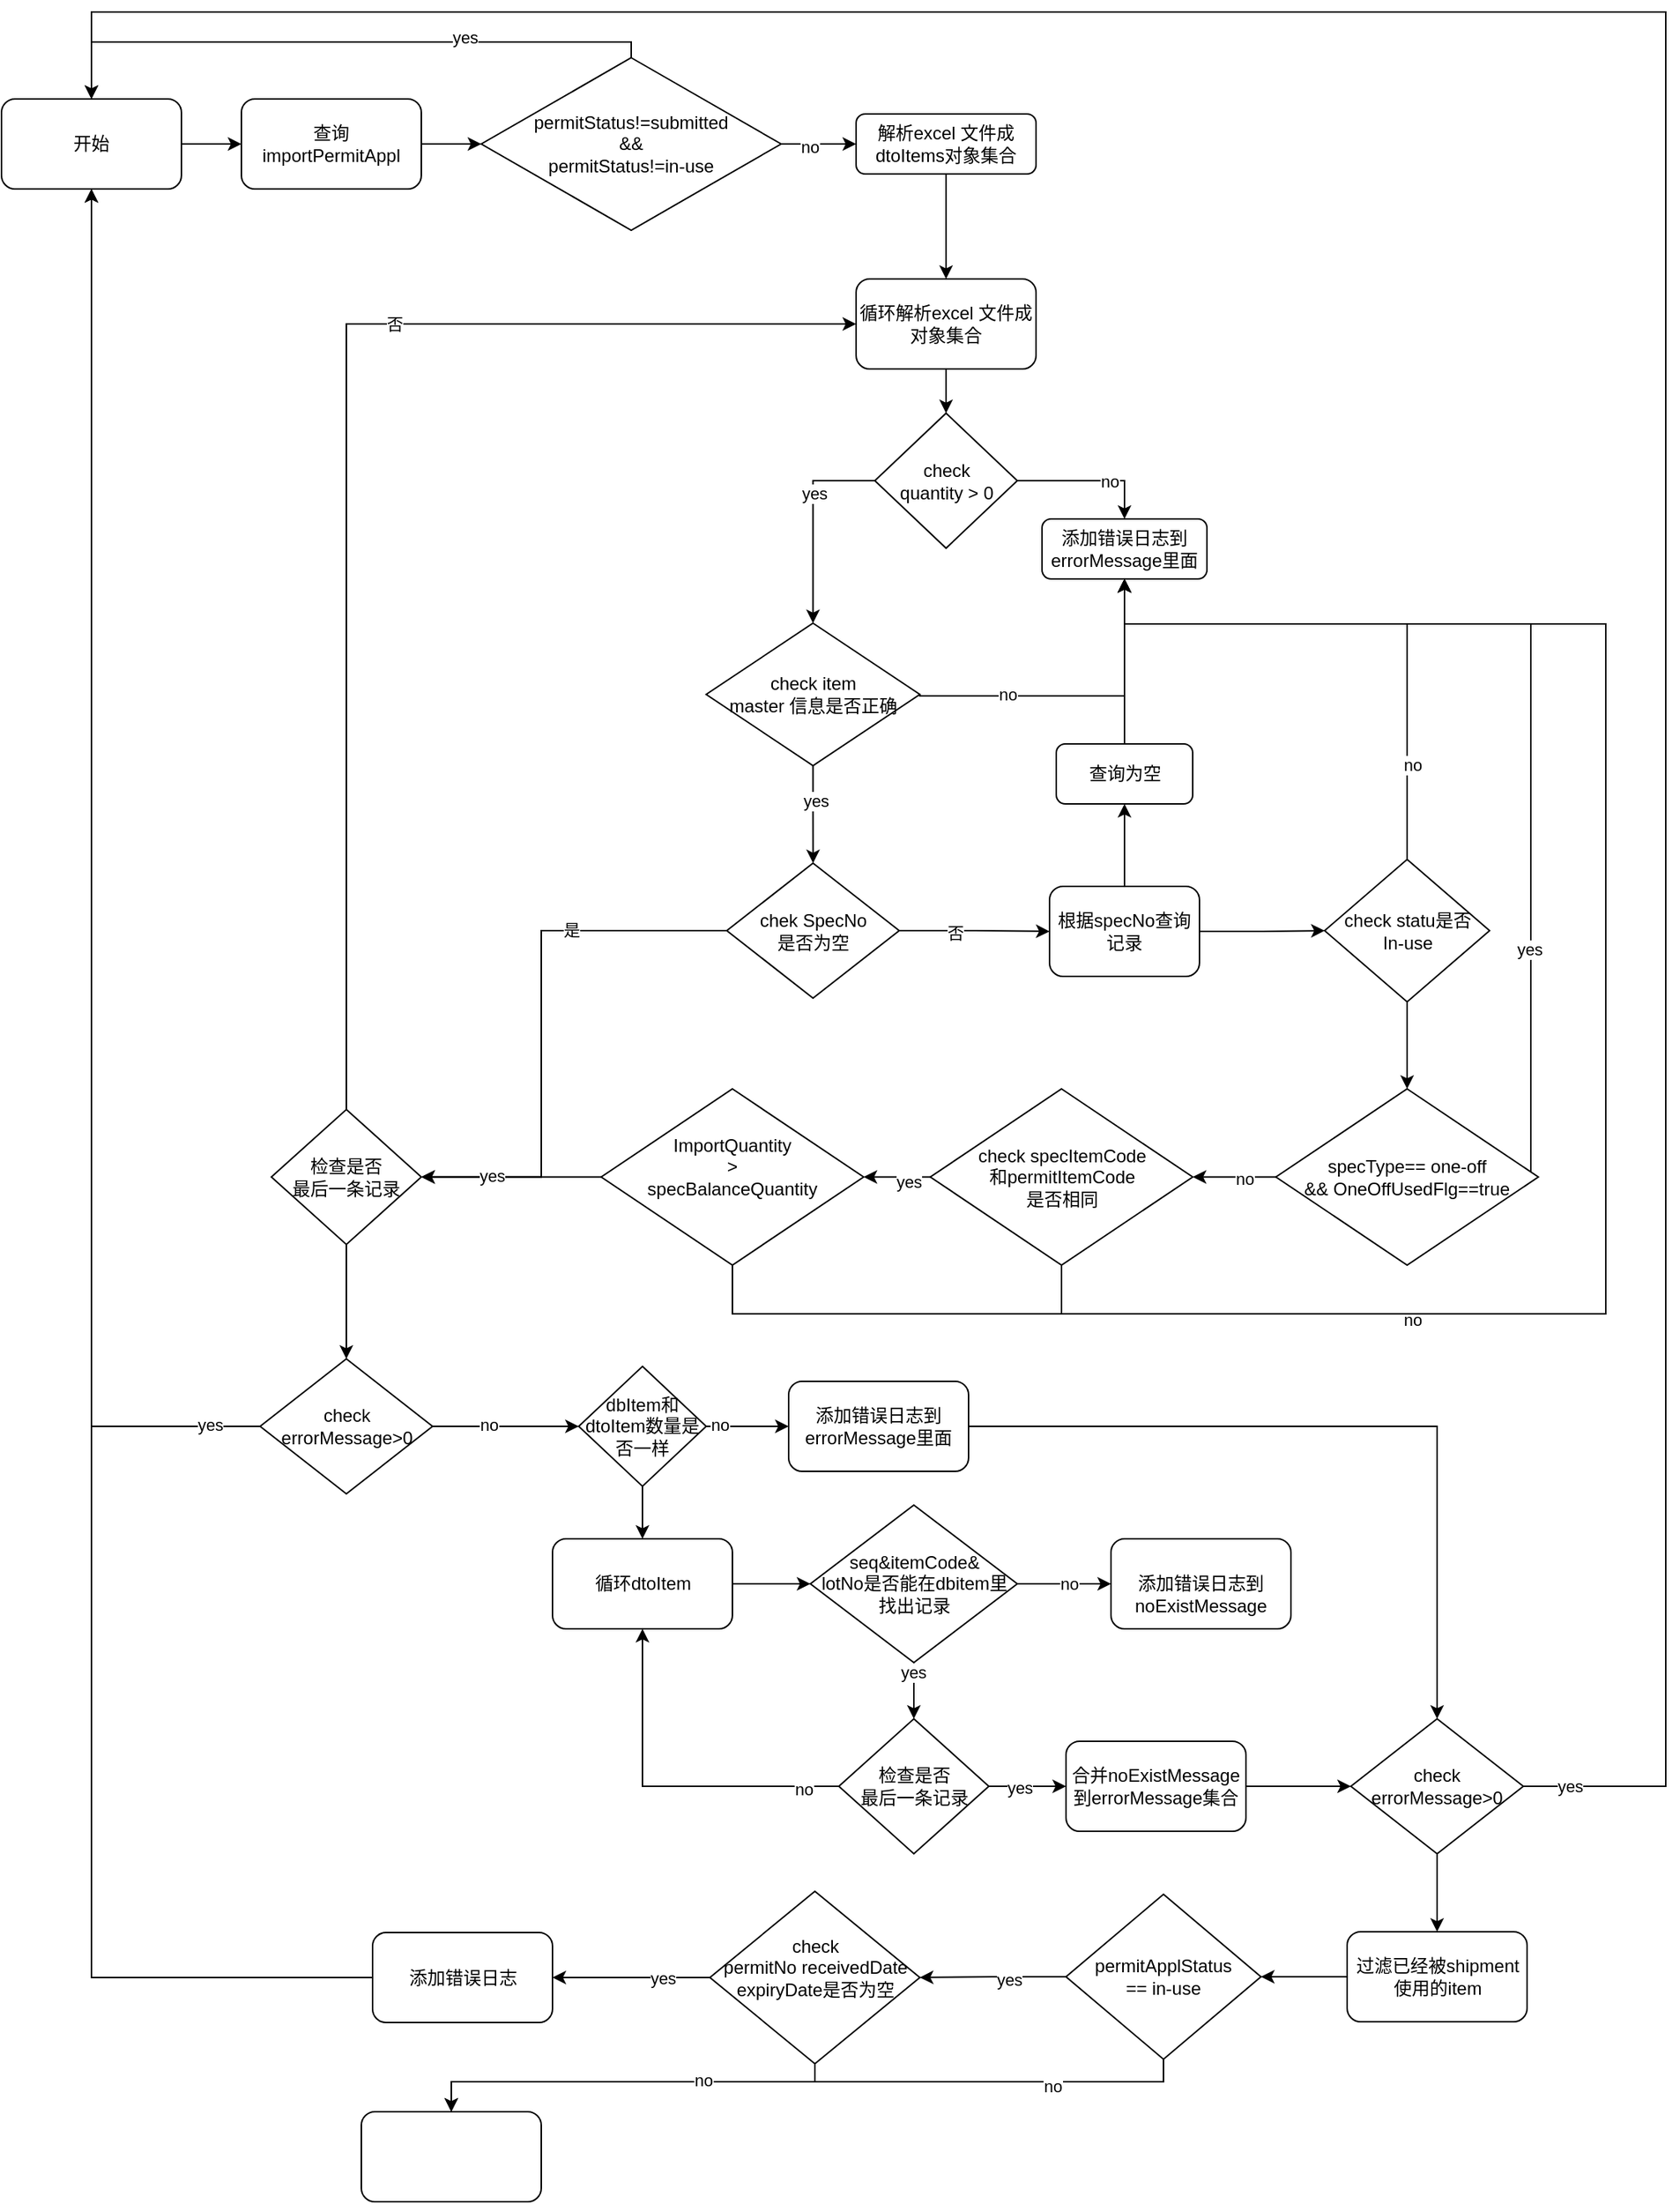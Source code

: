 <mxfile version="20.4.0" type="github">
  <diagram id="C5RBs43oDa-KdzZeNtuy" name="Page-1">
    <mxGraphModel dx="1422" dy="780" grid="1" gridSize="10" guides="1" tooltips="1" connect="1" arrows="1" fold="1" page="1" pageScale="1" pageWidth="1169" pageHeight="1654" math="0" shadow="0">
      <root>
        <mxCell id="WIyWlLk6GJQsqaUBKTNV-0" />
        <mxCell id="WIyWlLk6GJQsqaUBKTNV-1" parent="WIyWlLk6GJQsqaUBKTNV-0" />
        <mxCell id="nQuOsH5TMNyaBFGdxfSk-2" value="" style="edgeStyle=orthogonalEdgeStyle;rounded=0;orthogonalLoop=1;jettySize=auto;html=1;" edge="1" parent="WIyWlLk6GJQsqaUBKTNV-1" source="nQuOsH5TMNyaBFGdxfSk-0" target="nQuOsH5TMNyaBFGdxfSk-1">
          <mxGeometry relative="1" as="geometry" />
        </mxCell>
        <mxCell id="nQuOsH5TMNyaBFGdxfSk-0" value="开始" style="rounded=1;whiteSpace=wrap;html=1;" vertex="1" parent="WIyWlLk6GJQsqaUBKTNV-1">
          <mxGeometry x="30" y="68" width="120" height="60" as="geometry" />
        </mxCell>
        <mxCell id="nQuOsH5TMNyaBFGdxfSk-4" value="" style="edgeStyle=orthogonalEdgeStyle;rounded=0;orthogonalLoop=1;jettySize=auto;html=1;" edge="1" parent="WIyWlLk6GJQsqaUBKTNV-1" source="nQuOsH5TMNyaBFGdxfSk-1" target="nQuOsH5TMNyaBFGdxfSk-3">
          <mxGeometry relative="1" as="geometry" />
        </mxCell>
        <mxCell id="nQuOsH5TMNyaBFGdxfSk-1" value="&lt;div&gt;查询&lt;/div&gt;&lt;div&gt;importPermitAppl&lt;br&gt;&lt;/div&gt;" style="rounded=1;whiteSpace=wrap;html=1;" vertex="1" parent="WIyWlLk6GJQsqaUBKTNV-1">
          <mxGeometry x="190" y="68" width="120" height="60" as="geometry" />
        </mxCell>
        <mxCell id="nQuOsH5TMNyaBFGdxfSk-5" style="edgeStyle=orthogonalEdgeStyle;rounded=0;orthogonalLoop=1;jettySize=auto;html=1;exitX=0.5;exitY=0;exitDx=0;exitDy=0;entryX=0.5;entryY=0;entryDx=0;entryDy=0;" edge="1" parent="WIyWlLk6GJQsqaUBKTNV-1" source="nQuOsH5TMNyaBFGdxfSk-3" target="nQuOsH5TMNyaBFGdxfSk-0">
          <mxGeometry relative="1" as="geometry">
            <Array as="points">
              <mxPoint x="450" y="30" />
              <mxPoint x="90" y="30" />
            </Array>
          </mxGeometry>
        </mxCell>
        <mxCell id="nQuOsH5TMNyaBFGdxfSk-6" value="yes" style="edgeLabel;html=1;align=center;verticalAlign=middle;resizable=0;points=[];" vertex="1" connectable="0" parent="nQuOsH5TMNyaBFGdxfSk-5">
          <mxGeometry x="-0.399" y="-3" relative="1" as="geometry">
            <mxPoint x="1" as="offset" />
          </mxGeometry>
        </mxCell>
        <mxCell id="nQuOsH5TMNyaBFGdxfSk-8" value="" style="edgeStyle=orthogonalEdgeStyle;rounded=0;orthogonalLoop=1;jettySize=auto;html=1;entryX=0;entryY=0.5;entryDx=0;entryDy=0;" edge="1" parent="WIyWlLk6GJQsqaUBKTNV-1" source="nQuOsH5TMNyaBFGdxfSk-3" target="nQuOsH5TMNyaBFGdxfSk-11">
          <mxGeometry relative="1" as="geometry">
            <mxPoint x="730" y="98" as="targetPoint" />
          </mxGeometry>
        </mxCell>
        <mxCell id="nQuOsH5TMNyaBFGdxfSk-9" value="no" style="edgeLabel;html=1;align=center;verticalAlign=middle;resizable=0;points=[];" vertex="1" connectable="0" parent="nQuOsH5TMNyaBFGdxfSk-8">
          <mxGeometry x="-0.233" y="-2" relative="1" as="geometry">
            <mxPoint as="offset" />
          </mxGeometry>
        </mxCell>
        <mxCell id="nQuOsH5TMNyaBFGdxfSk-3" value="&lt;div&gt;permitStatus!=submitted&lt;/div&gt;&lt;div&gt;&amp;amp;&amp;amp;&lt;/div&gt;&lt;div&gt;permitStatus!=in-use&lt;/div&gt;" style="rhombus;whiteSpace=wrap;html=1;" vertex="1" parent="WIyWlLk6GJQsqaUBKTNV-1">
          <mxGeometry x="350" y="40.5" width="200" height="115" as="geometry" />
        </mxCell>
        <mxCell id="nQuOsH5TMNyaBFGdxfSk-58" value="" style="edgeStyle=orthogonalEdgeStyle;rounded=0;orthogonalLoop=1;jettySize=auto;html=1;" edge="1" parent="WIyWlLk6GJQsqaUBKTNV-1" source="nQuOsH5TMNyaBFGdxfSk-11" target="nQuOsH5TMNyaBFGdxfSk-25">
          <mxGeometry relative="1" as="geometry" />
        </mxCell>
        <mxCell id="nQuOsH5TMNyaBFGdxfSk-11" value="解析excel 文件成dtoItems对象集合" style="rounded=1;whiteSpace=wrap;html=1;fontSize=12;glass=0;strokeWidth=1;shadow=0;" vertex="1" parent="WIyWlLk6GJQsqaUBKTNV-1">
          <mxGeometry x="600" y="78" width="120" height="40" as="geometry" />
        </mxCell>
        <mxCell id="nQuOsH5TMNyaBFGdxfSk-13" value="" style="edgeStyle=orthogonalEdgeStyle;rounded=0;orthogonalLoop=1;jettySize=auto;html=1;entryX=0.5;entryY=0;entryDx=0;entryDy=0;" edge="1" parent="WIyWlLk6GJQsqaUBKTNV-1" source="nQuOsH5TMNyaBFGdxfSk-17" target="nQuOsH5TMNyaBFGdxfSk-23">
          <mxGeometry relative="1" as="geometry">
            <mxPoint x="520" y="233" as="targetPoint" />
          </mxGeometry>
        </mxCell>
        <mxCell id="nQuOsH5TMNyaBFGdxfSk-14" value="no" style="edgeLabel;html=1;align=center;verticalAlign=middle;resizable=0;points=[];" vertex="1" connectable="0" parent="nQuOsH5TMNyaBFGdxfSk-13">
          <mxGeometry x="-0.774" y="-2" relative="1" as="geometry">
            <mxPoint x="50" y="-2" as="offset" />
          </mxGeometry>
        </mxCell>
        <mxCell id="nQuOsH5TMNyaBFGdxfSk-15" value="" style="edgeStyle=orthogonalEdgeStyle;rounded=0;orthogonalLoop=1;jettySize=auto;html=1;exitX=0;exitY=0.5;exitDx=0;exitDy=0;" edge="1" parent="WIyWlLk6GJQsqaUBKTNV-1" source="nQuOsH5TMNyaBFGdxfSk-17" target="nQuOsH5TMNyaBFGdxfSk-22">
          <mxGeometry relative="1" as="geometry" />
        </mxCell>
        <mxCell id="nQuOsH5TMNyaBFGdxfSk-16" value="yes" style="edgeLabel;html=1;align=center;verticalAlign=middle;resizable=0;points=[];" vertex="1" connectable="0" parent="nQuOsH5TMNyaBFGdxfSk-15">
          <mxGeometry x="-0.271" relative="1" as="geometry">
            <mxPoint as="offset" />
          </mxGeometry>
        </mxCell>
        <mxCell id="nQuOsH5TMNyaBFGdxfSk-17" value="&lt;div&gt;check &lt;br&gt;&lt;/div&gt;&lt;div&gt;quantity &amp;gt; 0&lt;br&gt;&lt;/div&gt;" style="rhombus;whiteSpace=wrap;html=1;" vertex="1" parent="WIyWlLk6GJQsqaUBKTNV-1">
          <mxGeometry x="612.5" y="277.5" width="95" height="90" as="geometry" />
        </mxCell>
        <mxCell id="nQuOsH5TMNyaBFGdxfSk-18" value="" style="edgeStyle=orthogonalEdgeStyle;rounded=0;orthogonalLoop=1;jettySize=auto;html=1;" edge="1" parent="WIyWlLk6GJQsqaUBKTNV-1" source="nQuOsH5TMNyaBFGdxfSk-22" target="nQuOsH5TMNyaBFGdxfSk-30">
          <mxGeometry relative="1" as="geometry">
            <mxPoint x="571.25" y="627.5" as="targetPoint" />
          </mxGeometry>
        </mxCell>
        <mxCell id="nQuOsH5TMNyaBFGdxfSk-19" value="yes" style="edgeLabel;html=1;align=center;verticalAlign=middle;resizable=0;points=[];" vertex="1" connectable="0" parent="nQuOsH5TMNyaBFGdxfSk-18">
          <mxGeometry x="-0.282" y="1" relative="1" as="geometry">
            <mxPoint as="offset" />
          </mxGeometry>
        </mxCell>
        <mxCell id="nQuOsH5TMNyaBFGdxfSk-20" value="" style="edgeStyle=orthogonalEdgeStyle;rounded=0;orthogonalLoop=1;jettySize=auto;html=1;entryX=0.5;entryY=1;entryDx=0;entryDy=0;exitX=1;exitY=0.5;exitDx=0;exitDy=0;" edge="1" parent="WIyWlLk6GJQsqaUBKTNV-1" source="nQuOsH5TMNyaBFGdxfSk-22" target="nQuOsH5TMNyaBFGdxfSk-23">
          <mxGeometry relative="1" as="geometry">
            <mxPoint x="472.5" y="410.5" as="targetPoint" />
            <Array as="points">
              <mxPoint x="779" y="466" />
            </Array>
          </mxGeometry>
        </mxCell>
        <mxCell id="nQuOsH5TMNyaBFGdxfSk-21" value="no" style="edgeLabel;html=1;align=center;verticalAlign=middle;resizable=0;points=[];" vertex="1" connectable="0" parent="nQuOsH5TMNyaBFGdxfSk-20">
          <mxGeometry x="0.164" y="-3" relative="1" as="geometry">
            <mxPoint x="-66" y="-4" as="offset" />
          </mxGeometry>
        </mxCell>
        <mxCell id="nQuOsH5TMNyaBFGdxfSk-22" value="&lt;div&gt;check item &lt;br&gt;&lt;/div&gt;master 信息是否正确" style="rhombus;whiteSpace=wrap;html=1;" vertex="1" parent="WIyWlLk6GJQsqaUBKTNV-1">
          <mxGeometry x="500" y="417.5" width="142.5" height="95" as="geometry" />
        </mxCell>
        <mxCell id="nQuOsH5TMNyaBFGdxfSk-23" value="添加错误日志到errorMessage里面" style="rounded=1;whiteSpace=wrap;html=1;" vertex="1" parent="WIyWlLk6GJQsqaUBKTNV-1">
          <mxGeometry x="724" y="348" width="110" height="40" as="geometry" />
        </mxCell>
        <mxCell id="nQuOsH5TMNyaBFGdxfSk-24" value="" style="edgeStyle=orthogonalEdgeStyle;rounded=0;orthogonalLoop=1;jettySize=auto;html=1;" edge="1" parent="WIyWlLk6GJQsqaUBKTNV-1" source="nQuOsH5TMNyaBFGdxfSk-25" target="nQuOsH5TMNyaBFGdxfSk-17">
          <mxGeometry relative="1" as="geometry" />
        </mxCell>
        <mxCell id="nQuOsH5TMNyaBFGdxfSk-25" value="循环解析excel 文件成对象集合" style="rounded=1;whiteSpace=wrap;html=1;" vertex="1" parent="WIyWlLk6GJQsqaUBKTNV-1">
          <mxGeometry x="600" y="188" width="120" height="60" as="geometry" />
        </mxCell>
        <mxCell id="nQuOsH5TMNyaBFGdxfSk-26" value="" style="edgeStyle=orthogonalEdgeStyle;rounded=0;orthogonalLoop=1;jettySize=auto;html=1;entryX=0;entryY=0.5;entryDx=0;entryDy=0;" edge="1" parent="WIyWlLk6GJQsqaUBKTNV-1" source="nQuOsH5TMNyaBFGdxfSk-30" target="nQuOsH5TMNyaBFGdxfSk-33">
          <mxGeometry relative="1" as="geometry">
            <mxPoint x="772.5" y="628" as="targetPoint" />
          </mxGeometry>
        </mxCell>
        <mxCell id="nQuOsH5TMNyaBFGdxfSk-27" value="&lt;div&gt;否&lt;/div&gt;" style="edgeLabel;html=1;align=center;verticalAlign=middle;resizable=0;points=[];" vertex="1" connectable="0" parent="nQuOsH5TMNyaBFGdxfSk-26">
          <mxGeometry x="-0.263" y="-1" relative="1" as="geometry">
            <mxPoint as="offset" />
          </mxGeometry>
        </mxCell>
        <mxCell id="nQuOsH5TMNyaBFGdxfSk-28" value="" style="edgeStyle=orthogonalEdgeStyle;rounded=0;orthogonalLoop=1;jettySize=auto;html=1;entryX=1;entryY=0.5;entryDx=0;entryDy=0;" edge="1" parent="WIyWlLk6GJQsqaUBKTNV-1" source="nQuOsH5TMNyaBFGdxfSk-30" target="nQuOsH5TMNyaBFGdxfSk-57">
          <mxGeometry relative="1" as="geometry">
            <mxPoint x="410" y="268" as="targetPoint" />
            <Array as="points">
              <mxPoint x="390" y="623" />
              <mxPoint x="390" y="787" />
            </Array>
          </mxGeometry>
        </mxCell>
        <mxCell id="nQuOsH5TMNyaBFGdxfSk-29" value="是" style="edgeLabel;html=1;align=center;verticalAlign=middle;resizable=0;points=[];" vertex="1" connectable="0" parent="nQuOsH5TMNyaBFGdxfSk-28">
          <mxGeometry x="-0.432" y="-1" relative="1" as="geometry">
            <mxPoint as="offset" />
          </mxGeometry>
        </mxCell>
        <mxCell id="nQuOsH5TMNyaBFGdxfSk-30" value="&lt;div&gt;chek SpecNo&lt;/div&gt;&lt;div&gt;是否为空&lt;br&gt;&lt;/div&gt;" style="rhombus;whiteSpace=wrap;html=1;" vertex="1" parent="WIyWlLk6GJQsqaUBKTNV-1">
          <mxGeometry x="513.75" y="577.5" width="115" height="90" as="geometry" />
        </mxCell>
        <mxCell id="nQuOsH5TMNyaBFGdxfSk-31" value="" style="edgeStyle=orthogonalEdgeStyle;rounded=0;orthogonalLoop=1;jettySize=auto;html=1;entryX=0;entryY=0.5;entryDx=0;entryDy=0;" edge="1" parent="WIyWlLk6GJQsqaUBKTNV-1" source="nQuOsH5TMNyaBFGdxfSk-33" target="nQuOsH5TMNyaBFGdxfSk-37">
          <mxGeometry relative="1" as="geometry">
            <mxPoint x="940" y="623" as="targetPoint" />
          </mxGeometry>
        </mxCell>
        <mxCell id="nQuOsH5TMNyaBFGdxfSk-32" value="" style="edgeStyle=orthogonalEdgeStyle;rounded=0;orthogonalLoop=1;jettySize=auto;html=1;" edge="1" parent="WIyWlLk6GJQsqaUBKTNV-1" source="nQuOsH5TMNyaBFGdxfSk-33" target="nQuOsH5TMNyaBFGdxfSk-39">
          <mxGeometry relative="1" as="geometry" />
        </mxCell>
        <mxCell id="nQuOsH5TMNyaBFGdxfSk-33" value="根据specNo查询记录" style="rounded=1;whiteSpace=wrap;html=1;" vertex="1" parent="WIyWlLk6GJQsqaUBKTNV-1">
          <mxGeometry x="729" y="593" width="100" height="60" as="geometry" />
        </mxCell>
        <mxCell id="nQuOsH5TMNyaBFGdxfSk-34" value="" style="edgeStyle=orthogonalEdgeStyle;rounded=0;orthogonalLoop=1;jettySize=auto;html=1;entryX=0.5;entryY=1;entryDx=0;entryDy=0;exitX=0.5;exitY=0;exitDx=0;exitDy=0;" edge="1" parent="WIyWlLk6GJQsqaUBKTNV-1" source="nQuOsH5TMNyaBFGdxfSk-37" target="nQuOsH5TMNyaBFGdxfSk-23">
          <mxGeometry relative="1" as="geometry">
            <mxPoint x="945" y="478" as="targetPoint" />
            <Array as="points">
              <mxPoint x="968" y="418" />
              <mxPoint x="779" y="418" />
            </Array>
          </mxGeometry>
        </mxCell>
        <mxCell id="nQuOsH5TMNyaBFGdxfSk-35" value="no" style="edgeLabel;html=1;align=center;verticalAlign=middle;resizable=0;points=[];" vertex="1" connectable="0" parent="nQuOsH5TMNyaBFGdxfSk-34">
          <mxGeometry x="-0.658" y="-3" relative="1" as="geometry">
            <mxPoint y="1" as="offset" />
          </mxGeometry>
        </mxCell>
        <mxCell id="nQuOsH5TMNyaBFGdxfSk-36" value="" style="edgeStyle=orthogonalEdgeStyle;rounded=0;orthogonalLoop=1;jettySize=auto;html=1;" edge="1" parent="WIyWlLk6GJQsqaUBKTNV-1" source="nQuOsH5TMNyaBFGdxfSk-37" target="nQuOsH5TMNyaBFGdxfSk-44">
          <mxGeometry relative="1" as="geometry" />
        </mxCell>
        <mxCell id="nQuOsH5TMNyaBFGdxfSk-37" value="&lt;div&gt;check statu是否&lt;/div&gt;&lt;div&gt;In-use&lt;br&gt;&lt;/div&gt;" style="rhombus;whiteSpace=wrap;html=1;" vertex="1" parent="WIyWlLk6GJQsqaUBKTNV-1">
          <mxGeometry x="912.5" y="575" width="110" height="95" as="geometry" />
        </mxCell>
        <mxCell id="nQuOsH5TMNyaBFGdxfSk-38" value="" style="edgeStyle=orthogonalEdgeStyle;rounded=0;orthogonalLoop=1;jettySize=auto;html=1;" edge="1" parent="WIyWlLk6GJQsqaUBKTNV-1" source="nQuOsH5TMNyaBFGdxfSk-39" target="nQuOsH5TMNyaBFGdxfSk-23">
          <mxGeometry relative="1" as="geometry" />
        </mxCell>
        <mxCell id="nQuOsH5TMNyaBFGdxfSk-39" value="查询为空" style="whiteSpace=wrap;html=1;rounded=1;" vertex="1" parent="WIyWlLk6GJQsqaUBKTNV-1">
          <mxGeometry x="733.5" y="498" width="91" height="40" as="geometry" />
        </mxCell>
        <mxCell id="nQuOsH5TMNyaBFGdxfSk-40" value="" style="edgeStyle=orthogonalEdgeStyle;rounded=0;orthogonalLoop=1;jettySize=auto;html=1;entryX=0.5;entryY=1;entryDx=0;entryDy=0;" edge="1" parent="WIyWlLk6GJQsqaUBKTNV-1" source="nQuOsH5TMNyaBFGdxfSk-44" target="nQuOsH5TMNyaBFGdxfSk-23">
          <mxGeometry relative="1" as="geometry">
            <mxPoint x="1000" y="418" as="targetPoint" />
            <Array as="points">
              <mxPoint x="1050" y="787" />
              <mxPoint x="1050" y="418" />
              <mxPoint x="779" y="418" />
            </Array>
          </mxGeometry>
        </mxCell>
        <mxCell id="nQuOsH5TMNyaBFGdxfSk-41" value="yes" style="edgeLabel;html=1;align=center;verticalAlign=middle;resizable=0;points=[];" vertex="1" connectable="0" parent="nQuOsH5TMNyaBFGdxfSk-40">
          <mxGeometry x="-0.309" y="1" relative="1" as="geometry">
            <mxPoint y="81" as="offset" />
          </mxGeometry>
        </mxCell>
        <mxCell id="nQuOsH5TMNyaBFGdxfSk-42" value="" style="edgeStyle=orthogonalEdgeStyle;rounded=0;orthogonalLoop=1;jettySize=auto;html=1;" edge="1" parent="WIyWlLk6GJQsqaUBKTNV-1" source="nQuOsH5TMNyaBFGdxfSk-44" target="nQuOsH5TMNyaBFGdxfSk-49">
          <mxGeometry relative="1" as="geometry" />
        </mxCell>
        <mxCell id="nQuOsH5TMNyaBFGdxfSk-43" value="no" style="edgeLabel;html=1;align=center;verticalAlign=middle;resizable=0;points=[];" vertex="1" connectable="0" parent="nQuOsH5TMNyaBFGdxfSk-42">
          <mxGeometry x="-0.241" y="1" relative="1" as="geometry">
            <mxPoint as="offset" />
          </mxGeometry>
        </mxCell>
        <mxCell id="nQuOsH5TMNyaBFGdxfSk-44" value="&lt;div&gt;specType== one-off&lt;/div&gt;&lt;div&gt;&amp;amp;&amp;amp; OneOffUsedFlg==true&lt;/div&gt;" style="rhombus;whiteSpace=wrap;html=1;" vertex="1" parent="WIyWlLk6GJQsqaUBKTNV-1">
          <mxGeometry x="880" y="728" width="175" height="117.5" as="geometry" />
        </mxCell>
        <mxCell id="nQuOsH5TMNyaBFGdxfSk-45" value="" style="edgeStyle=orthogonalEdgeStyle;rounded=0;orthogonalLoop=1;jettySize=auto;html=1;entryX=0.5;entryY=1;entryDx=0;entryDy=0;exitX=0.5;exitY=1;exitDx=0;exitDy=0;" edge="1" parent="WIyWlLk6GJQsqaUBKTNV-1" source="nQuOsH5TMNyaBFGdxfSk-49" target="nQuOsH5TMNyaBFGdxfSk-23">
          <mxGeometry relative="1" as="geometry">
            <mxPoint x="690" y="968" as="targetPoint" />
            <Array as="points">
              <mxPoint x="737" y="878" />
              <mxPoint x="1100" y="878" />
              <mxPoint x="1100" y="418" />
              <mxPoint x="779" y="418" />
            </Array>
          </mxGeometry>
        </mxCell>
        <mxCell id="nQuOsH5TMNyaBFGdxfSk-46" value="no" style="edgeLabel;html=1;align=center;verticalAlign=middle;resizable=0;points=[];" vertex="1" connectable="0" parent="nQuOsH5TMNyaBFGdxfSk-45">
          <mxGeometry x="-0.561" y="-4" relative="1" as="geometry">
            <mxPoint x="1" as="offset" />
          </mxGeometry>
        </mxCell>
        <mxCell id="nQuOsH5TMNyaBFGdxfSk-47" value="" style="edgeStyle=orthogonalEdgeStyle;rounded=0;orthogonalLoop=1;jettySize=auto;html=1;" edge="1" parent="WIyWlLk6GJQsqaUBKTNV-1" source="nQuOsH5TMNyaBFGdxfSk-49" target="nQuOsH5TMNyaBFGdxfSk-53">
          <mxGeometry relative="1" as="geometry" />
        </mxCell>
        <mxCell id="nQuOsH5TMNyaBFGdxfSk-48" value="yes" style="edgeLabel;html=1;align=center;verticalAlign=middle;resizable=0;points=[];" vertex="1" connectable="0" parent="nQuOsH5TMNyaBFGdxfSk-47">
          <mxGeometry x="-0.271" y="3" relative="1" as="geometry">
            <mxPoint x="1" as="offset" />
          </mxGeometry>
        </mxCell>
        <mxCell id="nQuOsH5TMNyaBFGdxfSk-49" value="&lt;div&gt;check specItemCode&lt;/div&gt;&lt;div&gt;和permitItemCode&lt;/div&gt;&lt;div&gt;是否相同&lt;br&gt;&lt;/div&gt;" style="rhombus;whiteSpace=wrap;html=1;" vertex="1" parent="WIyWlLk6GJQsqaUBKTNV-1">
          <mxGeometry x="649.5" y="728" width="175" height="117.5" as="geometry" />
        </mxCell>
        <mxCell id="nQuOsH5TMNyaBFGdxfSk-50" value="" style="edgeStyle=orthogonalEdgeStyle;rounded=0;orthogonalLoop=1;jettySize=auto;html=1;entryX=0.5;entryY=1;entryDx=0;entryDy=0;exitX=0.5;exitY=1;exitDx=0;exitDy=0;" edge="1" parent="WIyWlLk6GJQsqaUBKTNV-1" source="nQuOsH5TMNyaBFGdxfSk-53" target="nQuOsH5TMNyaBFGdxfSk-23">
          <mxGeometry relative="1" as="geometry">
            <mxPoint x="487.5" y="954.25" as="targetPoint" />
            <Array as="points">
              <mxPoint x="518" y="878" />
              <mxPoint x="1100" y="878" />
              <mxPoint x="1100" y="418" />
              <mxPoint x="779" y="418" />
            </Array>
          </mxGeometry>
        </mxCell>
        <mxCell id="nQuOsH5TMNyaBFGdxfSk-51" value="" style="edgeStyle=orthogonalEdgeStyle;rounded=0;orthogonalLoop=1;jettySize=auto;html=1;entryX=1;entryY=0.5;entryDx=0;entryDy=0;" edge="1" parent="WIyWlLk6GJQsqaUBKTNV-1" source="nQuOsH5TMNyaBFGdxfSk-53" target="nQuOsH5TMNyaBFGdxfSk-57">
          <mxGeometry relative="1" as="geometry">
            <mxPoint x="400" y="786.8" as="targetPoint" />
          </mxGeometry>
        </mxCell>
        <mxCell id="nQuOsH5TMNyaBFGdxfSk-52" value="yes" style="edgeLabel;html=1;align=center;verticalAlign=middle;resizable=0;points=[];" vertex="1" connectable="0" parent="nQuOsH5TMNyaBFGdxfSk-51">
          <mxGeometry x="0.227" y="-1" relative="1" as="geometry">
            <mxPoint as="offset" />
          </mxGeometry>
        </mxCell>
        <mxCell id="nQuOsH5TMNyaBFGdxfSk-53" value="&lt;div&gt;ImportQuantity&lt;/div&gt;&lt;div&gt;&amp;gt;&lt;br&gt;&lt;/div&gt;&lt;div&gt;specBalanceQuantity&lt;/div&gt;&lt;div&gt;&lt;br&gt;&lt;/div&gt;" style="rhombus;whiteSpace=wrap;html=1;" vertex="1" parent="WIyWlLk6GJQsqaUBKTNV-1">
          <mxGeometry x="430" y="728" width="175" height="117.5" as="geometry" />
        </mxCell>
        <mxCell id="nQuOsH5TMNyaBFGdxfSk-54" value="" style="edgeStyle=orthogonalEdgeStyle;rounded=0;orthogonalLoop=1;jettySize=auto;html=1;entryX=0;entryY=0.5;entryDx=0;entryDy=0;exitX=0.5;exitY=0;exitDx=0;exitDy=0;" edge="1" parent="WIyWlLk6GJQsqaUBKTNV-1" source="nQuOsH5TMNyaBFGdxfSk-57" target="nQuOsH5TMNyaBFGdxfSk-25">
          <mxGeometry relative="1" as="geometry">
            <mxPoint x="330" y="646.75" as="targetPoint" />
            <Array as="points">
              <mxPoint x="260" y="218" />
            </Array>
          </mxGeometry>
        </mxCell>
        <mxCell id="nQuOsH5TMNyaBFGdxfSk-55" value="否" style="edgeLabel;html=1;align=center;verticalAlign=middle;resizable=0;points=[];" vertex="1" connectable="0" parent="nQuOsH5TMNyaBFGdxfSk-54">
          <mxGeometry x="0.286" relative="1" as="geometry">
            <mxPoint as="offset" />
          </mxGeometry>
        </mxCell>
        <mxCell id="nQuOsH5TMNyaBFGdxfSk-60" value="" style="edgeStyle=orthogonalEdgeStyle;rounded=0;orthogonalLoop=1;jettySize=auto;html=1;" edge="1" parent="WIyWlLk6GJQsqaUBKTNV-1" source="nQuOsH5TMNyaBFGdxfSk-57" target="nQuOsH5TMNyaBFGdxfSk-59">
          <mxGeometry relative="1" as="geometry" />
        </mxCell>
        <mxCell id="nQuOsH5TMNyaBFGdxfSk-57" value="&lt;div&gt;检查是否&lt;/div&gt;&lt;div&gt;最后一条记录&lt;br&gt;&lt;/div&gt;" style="rhombus;whiteSpace=wrap;html=1;" vertex="1" parent="WIyWlLk6GJQsqaUBKTNV-1">
          <mxGeometry x="210" y="741.75" width="100" height="90" as="geometry" />
        </mxCell>
        <mxCell id="nQuOsH5TMNyaBFGdxfSk-61" style="edgeStyle=orthogonalEdgeStyle;rounded=0;orthogonalLoop=1;jettySize=auto;html=1;exitX=0;exitY=0.5;exitDx=0;exitDy=0;" edge="1" parent="WIyWlLk6GJQsqaUBKTNV-1" source="nQuOsH5TMNyaBFGdxfSk-59" target="nQuOsH5TMNyaBFGdxfSk-0">
          <mxGeometry relative="1" as="geometry" />
        </mxCell>
        <mxCell id="nQuOsH5TMNyaBFGdxfSk-62" value="yes" style="edgeLabel;html=1;align=center;verticalAlign=middle;resizable=0;points=[];" vertex="1" connectable="0" parent="nQuOsH5TMNyaBFGdxfSk-61">
          <mxGeometry x="-0.926" y="-1" relative="1" as="geometry">
            <mxPoint x="1" as="offset" />
          </mxGeometry>
        </mxCell>
        <mxCell id="nQuOsH5TMNyaBFGdxfSk-65" value="" style="edgeStyle=orthogonalEdgeStyle;rounded=0;orthogonalLoop=1;jettySize=auto;html=1;" edge="1" parent="WIyWlLk6GJQsqaUBKTNV-1" source="nQuOsH5TMNyaBFGdxfSk-59" target="nQuOsH5TMNyaBFGdxfSk-64">
          <mxGeometry relative="1" as="geometry" />
        </mxCell>
        <mxCell id="nQuOsH5TMNyaBFGdxfSk-66" value="no" style="edgeLabel;html=1;align=center;verticalAlign=middle;resizable=0;points=[];" vertex="1" connectable="0" parent="nQuOsH5TMNyaBFGdxfSk-65">
          <mxGeometry x="-0.251" y="1" relative="1" as="geometry">
            <mxPoint x="1" as="offset" />
          </mxGeometry>
        </mxCell>
        <mxCell id="nQuOsH5TMNyaBFGdxfSk-59" value="&lt;div&gt;check&lt;/div&gt;&lt;div&gt;errorMessage&amp;gt;0&lt;/div&gt;" style="rhombus;whiteSpace=wrap;html=1;" vertex="1" parent="WIyWlLk6GJQsqaUBKTNV-1">
          <mxGeometry x="202.5" y="908" width="115" height="90" as="geometry" />
        </mxCell>
        <mxCell id="nQuOsH5TMNyaBFGdxfSk-68" value="" style="edgeStyle=orthogonalEdgeStyle;rounded=0;orthogonalLoop=1;jettySize=auto;html=1;" edge="1" parent="WIyWlLk6GJQsqaUBKTNV-1" source="nQuOsH5TMNyaBFGdxfSk-64" target="nQuOsH5TMNyaBFGdxfSk-67">
          <mxGeometry relative="1" as="geometry" />
        </mxCell>
        <mxCell id="nQuOsH5TMNyaBFGdxfSk-69" value="no" style="edgeLabel;html=1;align=center;verticalAlign=middle;resizable=0;points=[];" vertex="1" connectable="0" parent="nQuOsH5TMNyaBFGdxfSk-68">
          <mxGeometry x="-0.664" y="1" relative="1" as="geometry">
            <mxPoint as="offset" />
          </mxGeometry>
        </mxCell>
        <mxCell id="nQuOsH5TMNyaBFGdxfSk-71" value="" style="edgeStyle=orthogonalEdgeStyle;rounded=0;orthogonalLoop=1;jettySize=auto;html=1;" edge="1" parent="WIyWlLk6GJQsqaUBKTNV-1" source="nQuOsH5TMNyaBFGdxfSk-64" target="nQuOsH5TMNyaBFGdxfSk-70">
          <mxGeometry relative="1" as="geometry" />
        </mxCell>
        <mxCell id="nQuOsH5TMNyaBFGdxfSk-64" value="&lt;div&gt;dbItem和&lt;/div&gt;&lt;div&gt;dtoItem数量是否一样&lt;br&gt;&lt;/div&gt;" style="rhombus;whiteSpace=wrap;html=1;" vertex="1" parent="WIyWlLk6GJQsqaUBKTNV-1">
          <mxGeometry x="415" y="913" width="85" height="80" as="geometry" />
        </mxCell>
        <mxCell id="nQuOsH5TMNyaBFGdxfSk-89" style="edgeStyle=orthogonalEdgeStyle;rounded=0;orthogonalLoop=1;jettySize=auto;html=1;entryX=0.5;entryY=0;entryDx=0;entryDy=0;" edge="1" parent="WIyWlLk6GJQsqaUBKTNV-1" source="nQuOsH5TMNyaBFGdxfSk-67" target="nQuOsH5TMNyaBFGdxfSk-91">
          <mxGeometry relative="1" as="geometry">
            <mxPoint x="982.5" y="1153" as="targetPoint" />
          </mxGeometry>
        </mxCell>
        <mxCell id="nQuOsH5TMNyaBFGdxfSk-67" value="添加错误日志到errorMessage里面" style="rounded=1;whiteSpace=wrap;html=1;" vertex="1" parent="WIyWlLk6GJQsqaUBKTNV-1">
          <mxGeometry x="555" y="923" width="120" height="60" as="geometry" />
        </mxCell>
        <mxCell id="nQuOsH5TMNyaBFGdxfSk-73" value="" style="edgeStyle=orthogonalEdgeStyle;rounded=0;orthogonalLoop=1;jettySize=auto;html=1;" edge="1" parent="WIyWlLk6GJQsqaUBKTNV-1" source="nQuOsH5TMNyaBFGdxfSk-70" target="nQuOsH5TMNyaBFGdxfSk-72">
          <mxGeometry relative="1" as="geometry" />
        </mxCell>
        <mxCell id="nQuOsH5TMNyaBFGdxfSk-70" value="循环dtoItem" style="rounded=1;whiteSpace=wrap;html=1;" vertex="1" parent="WIyWlLk6GJQsqaUBKTNV-1">
          <mxGeometry x="397.5" y="1028" width="120" height="60" as="geometry" />
        </mxCell>
        <mxCell id="nQuOsH5TMNyaBFGdxfSk-76" value="" style="edgeStyle=orthogonalEdgeStyle;rounded=0;orthogonalLoop=1;jettySize=auto;html=1;" edge="1" parent="WIyWlLk6GJQsqaUBKTNV-1" source="nQuOsH5TMNyaBFGdxfSk-72" target="nQuOsH5TMNyaBFGdxfSk-75">
          <mxGeometry relative="1" as="geometry" />
        </mxCell>
        <mxCell id="nQuOsH5TMNyaBFGdxfSk-79" value="no" style="edgeLabel;html=1;align=center;verticalAlign=middle;resizable=0;points=[];" vertex="1" connectable="0" parent="nQuOsH5TMNyaBFGdxfSk-76">
          <mxGeometry x="-0.686" y="-4" relative="1" as="geometry">
            <mxPoint x="24" y="-4" as="offset" />
          </mxGeometry>
        </mxCell>
        <mxCell id="nQuOsH5TMNyaBFGdxfSk-78" value="" style="edgeStyle=orthogonalEdgeStyle;rounded=0;orthogonalLoop=1;jettySize=auto;html=1;" edge="1" parent="WIyWlLk6GJQsqaUBKTNV-1" source="nQuOsH5TMNyaBFGdxfSk-72" target="nQuOsH5TMNyaBFGdxfSk-77">
          <mxGeometry relative="1" as="geometry" />
        </mxCell>
        <mxCell id="nQuOsH5TMNyaBFGdxfSk-80" value="yes" style="edgeLabel;html=1;align=center;verticalAlign=middle;resizable=0;points=[];" vertex="1" connectable="0" parent="nQuOsH5TMNyaBFGdxfSk-78">
          <mxGeometry x="-0.76" y="-1" relative="1" as="geometry">
            <mxPoint y="1" as="offset" />
          </mxGeometry>
        </mxCell>
        <mxCell id="nQuOsH5TMNyaBFGdxfSk-72" value="&lt;div&gt;seq&amp;amp;itemCode&amp;amp;&lt;/div&gt;&lt;div&gt;lotNo是否能在dbitem里&lt;/div&gt;&lt;div&gt;找出记录&lt;/div&gt;" style="rhombus;whiteSpace=wrap;html=1;" vertex="1" parent="WIyWlLk6GJQsqaUBKTNV-1">
          <mxGeometry x="569.5" y="1005.5" width="138" height="105" as="geometry" />
        </mxCell>
        <mxCell id="nQuOsH5TMNyaBFGdxfSk-75" value="&lt;div&gt;&lt;br&gt;&lt;/div&gt;&lt;div&gt;添加错误日志到noExistMessage&lt;/div&gt;" style="rounded=1;whiteSpace=wrap;html=1;" vertex="1" parent="WIyWlLk6GJQsqaUBKTNV-1">
          <mxGeometry x="770" y="1028" width="120" height="60" as="geometry" />
        </mxCell>
        <mxCell id="nQuOsH5TMNyaBFGdxfSk-82" value="" style="edgeStyle=orthogonalEdgeStyle;rounded=0;orthogonalLoop=1;jettySize=auto;html=1;entryX=0.5;entryY=1;entryDx=0;entryDy=0;" edge="1" parent="WIyWlLk6GJQsqaUBKTNV-1" source="nQuOsH5TMNyaBFGdxfSk-77" target="nQuOsH5TMNyaBFGdxfSk-70">
          <mxGeometry relative="1" as="geometry">
            <mxPoint x="250" y="1193" as="targetPoint" />
          </mxGeometry>
        </mxCell>
        <mxCell id="nQuOsH5TMNyaBFGdxfSk-83" value="no" style="edgeLabel;html=1;align=center;verticalAlign=middle;resizable=0;points=[];" vertex="1" connectable="0" parent="nQuOsH5TMNyaBFGdxfSk-82">
          <mxGeometry x="-0.796" y="2" relative="1" as="geometry">
            <mxPoint as="offset" />
          </mxGeometry>
        </mxCell>
        <mxCell id="nQuOsH5TMNyaBFGdxfSk-85" value="" style="edgeStyle=orthogonalEdgeStyle;rounded=0;orthogonalLoop=1;jettySize=auto;html=1;" edge="1" parent="WIyWlLk6GJQsqaUBKTNV-1" source="nQuOsH5TMNyaBFGdxfSk-77" target="nQuOsH5TMNyaBFGdxfSk-84">
          <mxGeometry relative="1" as="geometry" />
        </mxCell>
        <mxCell id="nQuOsH5TMNyaBFGdxfSk-86" value="yes" style="edgeLabel;html=1;align=center;verticalAlign=middle;resizable=0;points=[];" vertex="1" connectable="0" parent="nQuOsH5TMNyaBFGdxfSk-85">
          <mxGeometry x="-0.268" y="-1" relative="1" as="geometry">
            <mxPoint x="1" as="offset" />
          </mxGeometry>
        </mxCell>
        <mxCell id="nQuOsH5TMNyaBFGdxfSk-77" value="&lt;div&gt;检查是否&lt;/div&gt;&lt;div&gt;最后一条记录&lt;br&gt;&lt;/div&gt;" style="rhombus;whiteSpace=wrap;html=1;" vertex="1" parent="WIyWlLk6GJQsqaUBKTNV-1">
          <mxGeometry x="588.5" y="1148" width="100" height="90" as="geometry" />
        </mxCell>
        <mxCell id="nQuOsH5TMNyaBFGdxfSk-88" value="" style="edgeStyle=orthogonalEdgeStyle;rounded=0;orthogonalLoop=1;jettySize=auto;html=1;entryX=0;entryY=0.5;entryDx=0;entryDy=0;" edge="1" parent="WIyWlLk6GJQsqaUBKTNV-1" source="nQuOsH5TMNyaBFGdxfSk-84" target="nQuOsH5TMNyaBFGdxfSk-91">
          <mxGeometry relative="1" as="geometry">
            <mxPoint x="942.5" y="1193" as="targetPoint" />
          </mxGeometry>
        </mxCell>
        <mxCell id="nQuOsH5TMNyaBFGdxfSk-84" value="合并noExistMessage到errorMessage集合" style="rounded=1;whiteSpace=wrap;html=1;" vertex="1" parent="WIyWlLk6GJQsqaUBKTNV-1">
          <mxGeometry x="740" y="1163" width="120" height="60" as="geometry" />
        </mxCell>
        <mxCell id="nQuOsH5TMNyaBFGdxfSk-92" style="edgeStyle=orthogonalEdgeStyle;rounded=0;orthogonalLoop=1;jettySize=auto;html=1;exitX=1;exitY=0.5;exitDx=0;exitDy=0;entryX=0.5;entryY=0;entryDx=0;entryDy=0;" edge="1" parent="WIyWlLk6GJQsqaUBKTNV-1" source="nQuOsH5TMNyaBFGdxfSk-91" target="nQuOsH5TMNyaBFGdxfSk-0">
          <mxGeometry relative="1" as="geometry">
            <Array as="points">
              <mxPoint x="1140" y="1193" />
              <mxPoint x="1140" y="10" />
              <mxPoint x="90" y="10" />
            </Array>
          </mxGeometry>
        </mxCell>
        <mxCell id="nQuOsH5TMNyaBFGdxfSk-93" value="yes" style="edgeLabel;html=1;align=center;verticalAlign=middle;resizable=0;points=[];" vertex="1" connectable="0" parent="nQuOsH5TMNyaBFGdxfSk-92">
          <mxGeometry x="-0.974" relative="1" as="geometry">
            <mxPoint as="offset" />
          </mxGeometry>
        </mxCell>
        <mxCell id="nQuOsH5TMNyaBFGdxfSk-95" value="" style="edgeStyle=orthogonalEdgeStyle;rounded=0;orthogonalLoop=1;jettySize=auto;html=1;" edge="1" parent="WIyWlLk6GJQsqaUBKTNV-1" source="nQuOsH5TMNyaBFGdxfSk-91" target="nQuOsH5TMNyaBFGdxfSk-94">
          <mxGeometry relative="1" as="geometry" />
        </mxCell>
        <mxCell id="nQuOsH5TMNyaBFGdxfSk-91" value="&lt;div&gt;check&lt;/div&gt;&lt;div&gt;errorMessage&amp;gt;0&lt;/div&gt;" style="rhombus;whiteSpace=wrap;html=1;" vertex="1" parent="WIyWlLk6GJQsqaUBKTNV-1">
          <mxGeometry x="930" y="1148" width="115" height="90" as="geometry" />
        </mxCell>
        <mxCell id="nQuOsH5TMNyaBFGdxfSk-97" value="" style="edgeStyle=orthogonalEdgeStyle;rounded=0;orthogonalLoop=1;jettySize=auto;html=1;entryX=1;entryY=0.5;entryDx=0;entryDy=0;" edge="1" parent="WIyWlLk6GJQsqaUBKTNV-1" source="nQuOsH5TMNyaBFGdxfSk-94" target="nQuOsH5TMNyaBFGdxfSk-98">
          <mxGeometry relative="1" as="geometry">
            <mxPoint x="847.5" y="1320" as="targetPoint" />
          </mxGeometry>
        </mxCell>
        <mxCell id="nQuOsH5TMNyaBFGdxfSk-94" value="&lt;div&gt;过滤已经被shipment&lt;/div&gt;&lt;div&gt;使用的item&lt;br&gt;&lt;/div&gt;" style="rounded=1;whiteSpace=wrap;html=1;" vertex="1" parent="WIyWlLk6GJQsqaUBKTNV-1">
          <mxGeometry x="927.5" y="1290" width="120" height="60" as="geometry" />
        </mxCell>
        <mxCell id="nQuOsH5TMNyaBFGdxfSk-100" value="" style="edgeStyle=orthogonalEdgeStyle;rounded=0;orthogonalLoop=1;jettySize=auto;html=1;entryX=1;entryY=0.5;entryDx=0;entryDy=0;" edge="1" parent="WIyWlLk6GJQsqaUBKTNV-1" source="nQuOsH5TMNyaBFGdxfSk-98" target="nQuOsH5TMNyaBFGdxfSk-103">
          <mxGeometry relative="1" as="geometry">
            <mxPoint x="655" y="1320" as="targetPoint" />
          </mxGeometry>
        </mxCell>
        <mxCell id="nQuOsH5TMNyaBFGdxfSk-101" value="yes" style="edgeLabel;html=1;align=center;verticalAlign=middle;resizable=0;points=[];" vertex="1" connectable="0" parent="nQuOsH5TMNyaBFGdxfSk-100">
          <mxGeometry x="-0.224" y="2" relative="1" as="geometry">
            <mxPoint as="offset" />
          </mxGeometry>
        </mxCell>
        <mxCell id="nQuOsH5TMNyaBFGdxfSk-117" style="edgeStyle=orthogonalEdgeStyle;rounded=0;orthogonalLoop=1;jettySize=auto;html=1;exitX=0.5;exitY=1;exitDx=0;exitDy=0;entryX=0.5;entryY=0;entryDx=0;entryDy=0;" edge="1" parent="WIyWlLk6GJQsqaUBKTNV-1" source="nQuOsH5TMNyaBFGdxfSk-98" target="nQuOsH5TMNyaBFGdxfSk-109">
          <mxGeometry relative="1" as="geometry">
            <Array as="points">
              <mxPoint x="805" y="1390" />
              <mxPoint x="330" y="1390" />
            </Array>
          </mxGeometry>
        </mxCell>
        <mxCell id="nQuOsH5TMNyaBFGdxfSk-118" value="no" style="edgeLabel;html=1;align=center;verticalAlign=middle;resizable=0;points=[];" vertex="1" connectable="0" parent="nQuOsH5TMNyaBFGdxfSk-117">
          <mxGeometry x="-0.651" y="3" relative="1" as="geometry">
            <mxPoint as="offset" />
          </mxGeometry>
        </mxCell>
        <mxCell id="nQuOsH5TMNyaBFGdxfSk-98" value="&lt;div&gt;permitApplStatus&lt;/div&gt;&lt;div&gt;== in-use&lt;br&gt;&lt;/div&gt;" style="rhombus;whiteSpace=wrap;html=1;" vertex="1" parent="WIyWlLk6GJQsqaUBKTNV-1">
          <mxGeometry x="740" y="1265" width="130" height="110" as="geometry" />
        </mxCell>
        <mxCell id="nQuOsH5TMNyaBFGdxfSk-105" value="" style="edgeStyle=orthogonalEdgeStyle;rounded=0;orthogonalLoop=1;jettySize=auto;html=1;entryX=1;entryY=0.5;entryDx=0;entryDy=0;" edge="1" parent="WIyWlLk6GJQsqaUBKTNV-1" source="nQuOsH5TMNyaBFGdxfSk-103" target="nQuOsH5TMNyaBFGdxfSk-107">
          <mxGeometry relative="1" as="geometry">
            <mxPoint x="317.5" y="1310" as="targetPoint" />
          </mxGeometry>
        </mxCell>
        <mxCell id="nQuOsH5TMNyaBFGdxfSk-106" value="yes" style="edgeLabel;html=1;align=center;verticalAlign=middle;resizable=0;points=[];" vertex="1" connectable="0" parent="nQuOsH5TMNyaBFGdxfSk-105">
          <mxGeometry x="-0.739" y="-3" relative="1" as="geometry">
            <mxPoint x="-18" y="3" as="offset" />
          </mxGeometry>
        </mxCell>
        <mxCell id="nQuOsH5TMNyaBFGdxfSk-115" style="edgeStyle=orthogonalEdgeStyle;rounded=0;orthogonalLoop=1;jettySize=auto;html=1;entryX=0.5;entryY=0;entryDx=0;entryDy=0;" edge="1" parent="WIyWlLk6GJQsqaUBKTNV-1" source="nQuOsH5TMNyaBFGdxfSk-103" target="nQuOsH5TMNyaBFGdxfSk-109">
          <mxGeometry relative="1" as="geometry">
            <Array as="points">
              <mxPoint x="573" y="1390" />
              <mxPoint x="330" y="1390" />
            </Array>
          </mxGeometry>
        </mxCell>
        <mxCell id="nQuOsH5TMNyaBFGdxfSk-116" value="no" style="edgeLabel;html=1;align=center;verticalAlign=middle;resizable=0;points=[];" vertex="1" connectable="0" parent="nQuOsH5TMNyaBFGdxfSk-115">
          <mxGeometry x="-0.37" y="-1" relative="1" as="geometry">
            <mxPoint as="offset" />
          </mxGeometry>
        </mxCell>
        <mxCell id="nQuOsH5TMNyaBFGdxfSk-103" value="check&lt;br&gt;&lt;div&gt;permitNo receivedDate&lt;/div&gt;&lt;div&gt;expiryDate是否为空&lt;/div&gt;&lt;div&gt;&lt;br&gt;&lt;/div&gt;" style="rhombus;whiteSpace=wrap;html=1;" vertex="1" parent="WIyWlLk6GJQsqaUBKTNV-1">
          <mxGeometry x="502.5" y="1263" width="140" height="115" as="geometry" />
        </mxCell>
        <mxCell id="nQuOsH5TMNyaBFGdxfSk-108" style="edgeStyle=orthogonalEdgeStyle;rounded=0;orthogonalLoop=1;jettySize=auto;html=1;entryX=0.5;entryY=1;entryDx=0;entryDy=0;" edge="1" parent="WIyWlLk6GJQsqaUBKTNV-1" source="nQuOsH5TMNyaBFGdxfSk-107" target="nQuOsH5TMNyaBFGdxfSk-0">
          <mxGeometry relative="1" as="geometry" />
        </mxCell>
        <mxCell id="nQuOsH5TMNyaBFGdxfSk-107" value="添加错误日志" style="rounded=1;whiteSpace=wrap;html=1;" vertex="1" parent="WIyWlLk6GJQsqaUBKTNV-1">
          <mxGeometry x="277.5" y="1290.5" width="120" height="60" as="geometry" />
        </mxCell>
        <mxCell id="nQuOsH5TMNyaBFGdxfSk-109" value="" style="rounded=1;whiteSpace=wrap;html=1;" vertex="1" parent="WIyWlLk6GJQsqaUBKTNV-1">
          <mxGeometry x="270" y="1410" width="120" height="60" as="geometry" />
        </mxCell>
      </root>
    </mxGraphModel>
  </diagram>
</mxfile>
